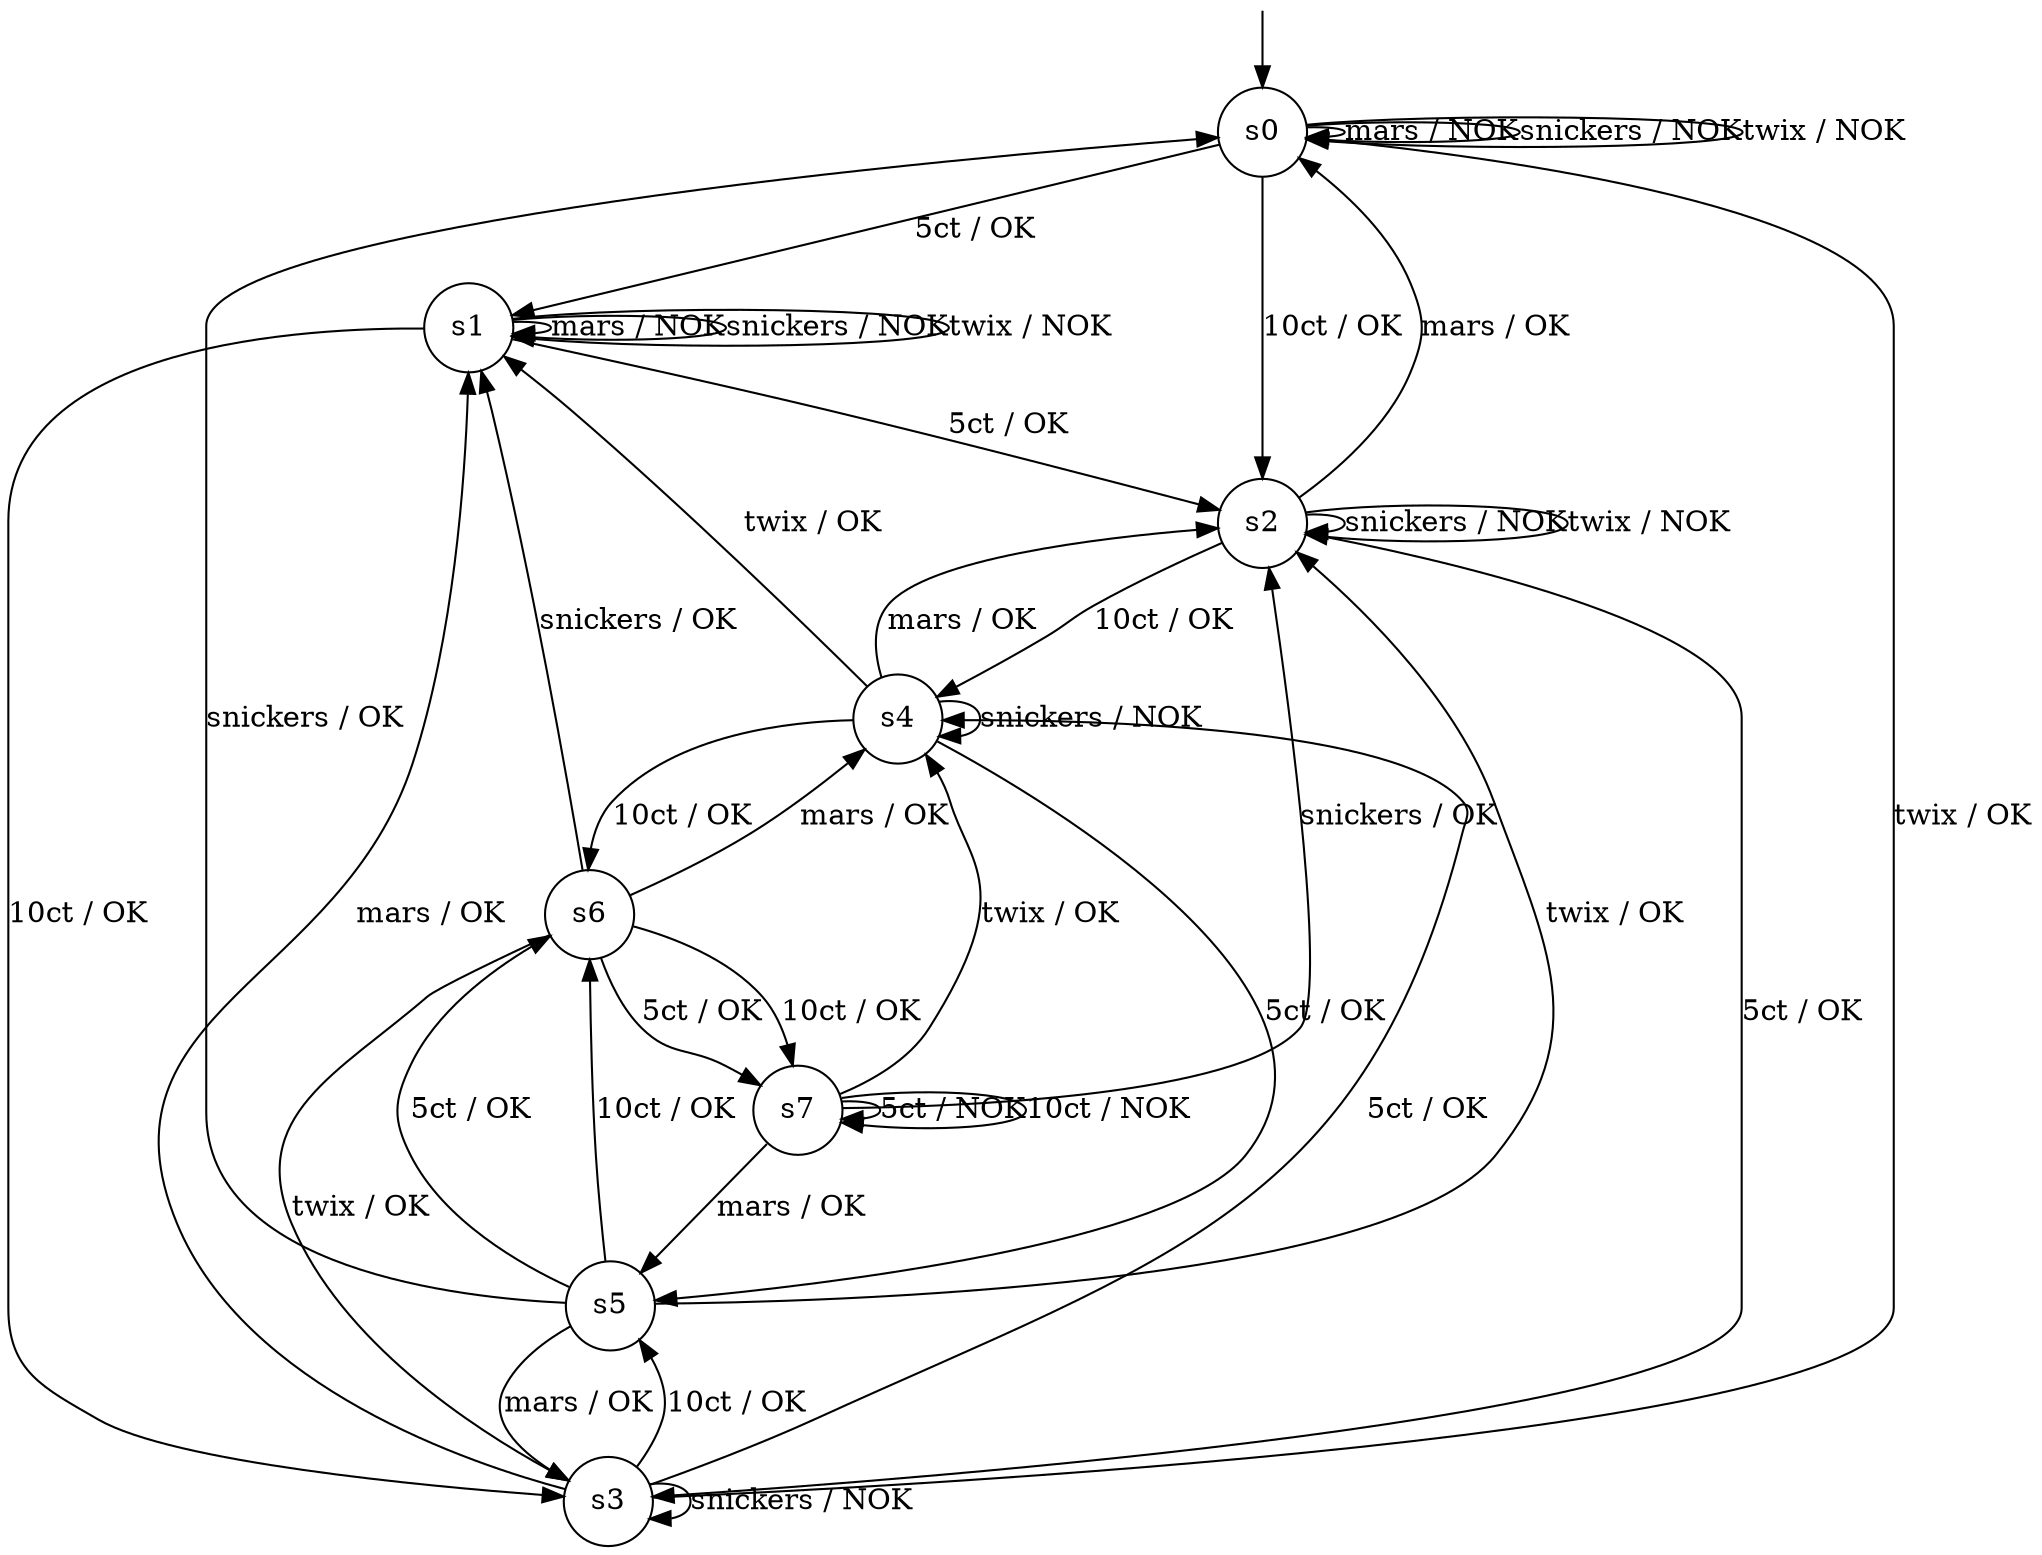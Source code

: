 digraph g {

	s0 [shape="circle" label="s0"];
	s1 [shape="circle" label="s1"];
	s2 [shape="circle" label="s2"];
	s3 [shape="circle" label="s3"];
	s4 [shape="circle" label="s4"];
	s5 [shape="circle" label="s5"];
	s6 [shape="circle" label="s6"];
	s7 [shape="circle" label="s7"];
	s0 -> s1 [label="5ct / OK"];
	s0 -> s2 [label="10ct / OK"];
	s0 -> s0 [label="mars / NOK"];
	s0 -> s0 [label="snickers / NOK"];
	s0 -> s0 [label="twix / NOK"];
	s1 -> s2 [label="5ct / OK"];
	s1 -> s3 [label="10ct / OK"];
	s1 -> s1 [label="mars / NOK"];
	s1 -> s1 [label="snickers / NOK"];
	s1 -> s1 [label="twix / NOK"];
	s2 -> s3 [label="5ct / OK"];
	s2 -> s4 [label="10ct / OK"];
	s2 -> s0 [label="mars / OK"];
	s2 -> s2 [label="snickers / NOK"];
	s2 -> s2 [label="twix / NOK"];
	s3 -> s4 [label="5ct / OK"];
	s3 -> s5 [label="10ct / OK"];
	s3 -> s1 [label="mars / OK"];
	s3 -> s3 [label="snickers / NOK"];
	s3 -> s0 [label="twix / OK"];
	s4 -> s5 [label="5ct / OK"];
	s4 -> s6 [label="10ct / OK"];
	s4 -> s2 [label="mars / OK"];
	s4 -> s4 [label="snickers / NOK"];
	s4 -> s1 [label="twix / OK"];
	s5 -> s6 [label="5ct / OK"];
	s5 -> s6 [label="10ct / OK"];
	s5 -> s3 [label="mars / OK"];
	s5 -> s0 [label="snickers / OK"];
	s5 -> s2 [label="twix / OK"];
	s6 -> s7 [label="5ct / OK"];
	s6 -> s7 [label="10ct / OK"];
	s6 -> s4 [label="mars / OK"];
	s6 -> s1 [label="snickers / OK"];
	s6 -> s3 [label="twix / OK"];
	s7 -> s7 [label="5ct / NOK"];
	s7 -> s7 [label="10ct / NOK"];
	s7 -> s5 [label="mars / OK"];
	s7 -> s2 [label="snickers / OK"];
	s7 -> s4 [label="twix / OK"];

__start0 [label="" shape="none" width="0" height="0"];
__start0 -> s0;

}
